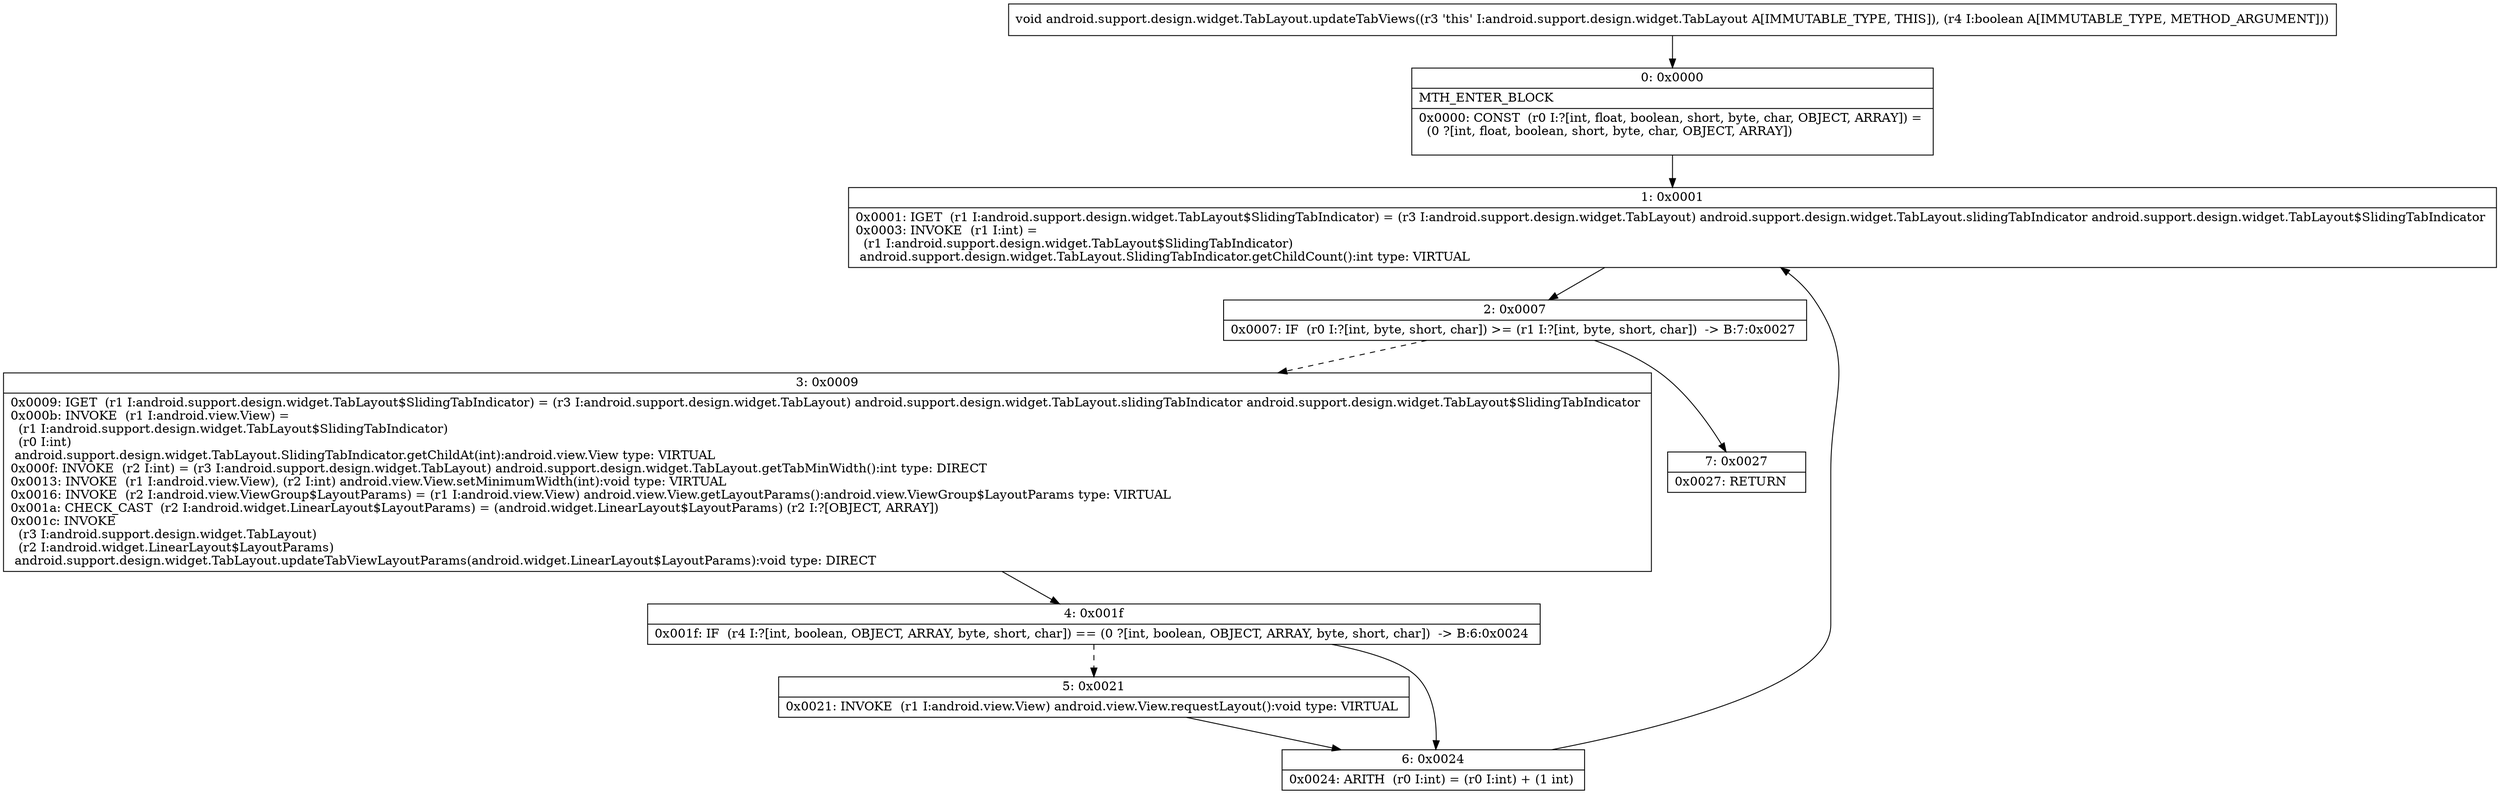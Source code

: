 digraph "CFG forandroid.support.design.widget.TabLayout.updateTabViews(Z)V" {
Node_0 [shape=record,label="{0\:\ 0x0000|MTH_ENTER_BLOCK\l|0x0000: CONST  (r0 I:?[int, float, boolean, short, byte, char, OBJECT, ARRAY]) = \l  (0 ?[int, float, boolean, short, byte, char, OBJECT, ARRAY])\l \l}"];
Node_1 [shape=record,label="{1\:\ 0x0001|0x0001: IGET  (r1 I:android.support.design.widget.TabLayout$SlidingTabIndicator) = (r3 I:android.support.design.widget.TabLayout) android.support.design.widget.TabLayout.slidingTabIndicator android.support.design.widget.TabLayout$SlidingTabIndicator \l0x0003: INVOKE  (r1 I:int) = \l  (r1 I:android.support.design.widget.TabLayout$SlidingTabIndicator)\l android.support.design.widget.TabLayout.SlidingTabIndicator.getChildCount():int type: VIRTUAL \l}"];
Node_2 [shape=record,label="{2\:\ 0x0007|0x0007: IF  (r0 I:?[int, byte, short, char]) \>= (r1 I:?[int, byte, short, char])  \-\> B:7:0x0027 \l}"];
Node_3 [shape=record,label="{3\:\ 0x0009|0x0009: IGET  (r1 I:android.support.design.widget.TabLayout$SlidingTabIndicator) = (r3 I:android.support.design.widget.TabLayout) android.support.design.widget.TabLayout.slidingTabIndicator android.support.design.widget.TabLayout$SlidingTabIndicator \l0x000b: INVOKE  (r1 I:android.view.View) = \l  (r1 I:android.support.design.widget.TabLayout$SlidingTabIndicator)\l  (r0 I:int)\l android.support.design.widget.TabLayout.SlidingTabIndicator.getChildAt(int):android.view.View type: VIRTUAL \l0x000f: INVOKE  (r2 I:int) = (r3 I:android.support.design.widget.TabLayout) android.support.design.widget.TabLayout.getTabMinWidth():int type: DIRECT \l0x0013: INVOKE  (r1 I:android.view.View), (r2 I:int) android.view.View.setMinimumWidth(int):void type: VIRTUAL \l0x0016: INVOKE  (r2 I:android.view.ViewGroup$LayoutParams) = (r1 I:android.view.View) android.view.View.getLayoutParams():android.view.ViewGroup$LayoutParams type: VIRTUAL \l0x001a: CHECK_CAST  (r2 I:android.widget.LinearLayout$LayoutParams) = (android.widget.LinearLayout$LayoutParams) (r2 I:?[OBJECT, ARRAY]) \l0x001c: INVOKE  \l  (r3 I:android.support.design.widget.TabLayout)\l  (r2 I:android.widget.LinearLayout$LayoutParams)\l android.support.design.widget.TabLayout.updateTabViewLayoutParams(android.widget.LinearLayout$LayoutParams):void type: DIRECT \l}"];
Node_4 [shape=record,label="{4\:\ 0x001f|0x001f: IF  (r4 I:?[int, boolean, OBJECT, ARRAY, byte, short, char]) == (0 ?[int, boolean, OBJECT, ARRAY, byte, short, char])  \-\> B:6:0x0024 \l}"];
Node_5 [shape=record,label="{5\:\ 0x0021|0x0021: INVOKE  (r1 I:android.view.View) android.view.View.requestLayout():void type: VIRTUAL \l}"];
Node_6 [shape=record,label="{6\:\ 0x0024|0x0024: ARITH  (r0 I:int) = (r0 I:int) + (1 int) \l}"];
Node_7 [shape=record,label="{7\:\ 0x0027|0x0027: RETURN   \l}"];
MethodNode[shape=record,label="{void android.support.design.widget.TabLayout.updateTabViews((r3 'this' I:android.support.design.widget.TabLayout A[IMMUTABLE_TYPE, THIS]), (r4 I:boolean A[IMMUTABLE_TYPE, METHOD_ARGUMENT])) }"];
MethodNode -> Node_0;
Node_0 -> Node_1;
Node_1 -> Node_2;
Node_2 -> Node_3[style=dashed];
Node_2 -> Node_7;
Node_3 -> Node_4;
Node_4 -> Node_5[style=dashed];
Node_4 -> Node_6;
Node_5 -> Node_6;
Node_6 -> Node_1;
}

